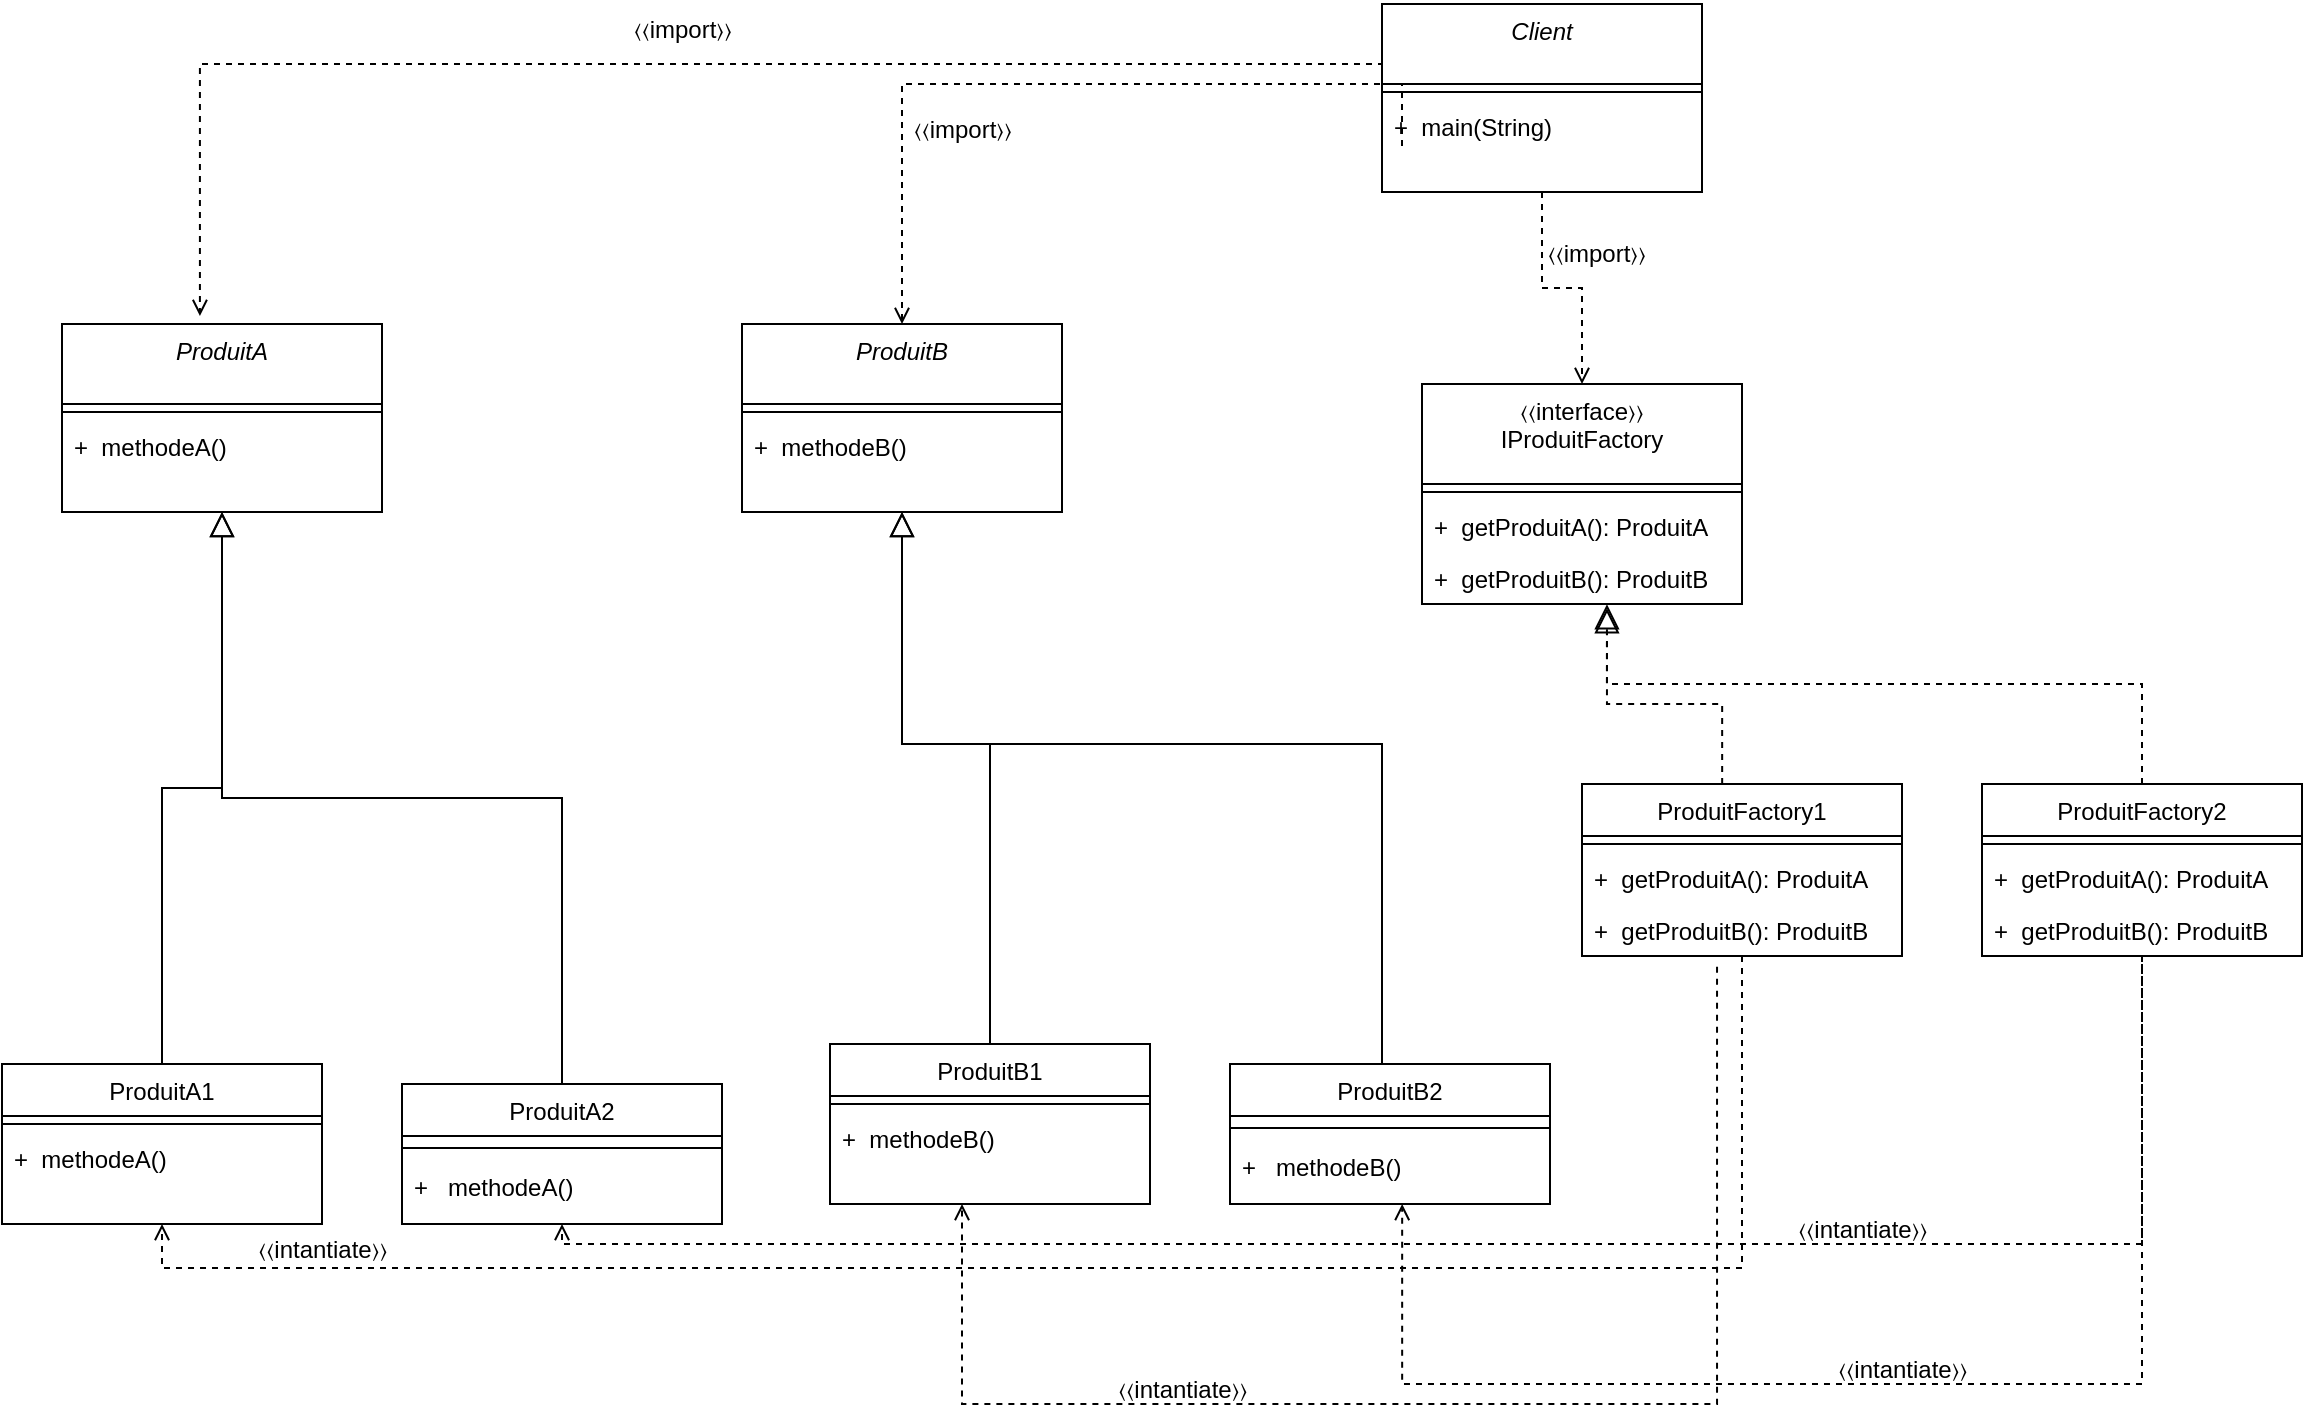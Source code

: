 <mxfile version="22.0.2" type="device">
  <diagram id="C5RBs43oDa-KdzZeNtuy" name="Page-1">
    <mxGraphModel dx="1687" dy="2161" grid="1" gridSize="10" guides="1" tooltips="1" connect="1" arrows="1" fold="1" page="1" pageScale="1" pageWidth="827" pageHeight="1169" math="0" shadow="0">
      <root>
        <mxCell id="WIyWlLk6GJQsqaUBKTNV-0" />
        <mxCell id="WIyWlLk6GJQsqaUBKTNV-1" parent="WIyWlLk6GJQsqaUBKTNV-0" />
        <mxCell id="zkfFHV4jXpPFQw0GAbJ--0" value="ProduitA" style="swimlane;fontStyle=2;align=center;verticalAlign=top;childLayout=stackLayout;horizontal=1;startSize=40;horizontalStack=0;resizeParent=1;resizeLast=0;collapsible=1;marginBottom=0;rounded=0;shadow=0;strokeWidth=1;" parent="WIyWlLk6GJQsqaUBKTNV-1" vertex="1">
          <mxGeometry x="30" y="160" width="160" height="94" as="geometry">
            <mxRectangle x="230" y="140" width="160" height="26" as="alternateBounds" />
          </mxGeometry>
        </mxCell>
        <mxCell id="zkfFHV4jXpPFQw0GAbJ--4" value="" style="line;html=1;strokeWidth=1;align=left;verticalAlign=middle;spacingTop=-1;spacingLeft=3;spacingRight=3;rotatable=0;labelPosition=right;points=[];portConstraint=eastwest;" parent="zkfFHV4jXpPFQw0GAbJ--0" vertex="1">
          <mxGeometry y="40" width="160" height="8" as="geometry" />
        </mxCell>
        <mxCell id="zkfFHV4jXpPFQw0GAbJ--5" value="+  methodeA()" style="text;align=left;verticalAlign=top;spacingLeft=4;spacingRight=4;overflow=hidden;rotatable=0;points=[[0,0.5],[1,0.5]];portConstraint=eastwest;" parent="zkfFHV4jXpPFQw0GAbJ--0" vertex="1">
          <mxGeometry y="48" width="160" height="26" as="geometry" />
        </mxCell>
        <mxCell id="zkfFHV4jXpPFQw0GAbJ--6" value="ProduitA1" style="swimlane;fontStyle=0;align=center;verticalAlign=top;childLayout=stackLayout;horizontal=1;startSize=26;horizontalStack=0;resizeParent=1;resizeLast=0;collapsible=1;marginBottom=0;rounded=0;shadow=0;strokeWidth=1;" parent="WIyWlLk6GJQsqaUBKTNV-1" vertex="1">
          <mxGeometry y="530" width="160" height="80" as="geometry">
            <mxRectangle x="130" y="380" width="160" height="26" as="alternateBounds" />
          </mxGeometry>
        </mxCell>
        <mxCell id="zkfFHV4jXpPFQw0GAbJ--9" value="" style="line;html=1;strokeWidth=1;align=left;verticalAlign=middle;spacingTop=-1;spacingLeft=3;spacingRight=3;rotatable=0;labelPosition=right;points=[];portConstraint=eastwest;" parent="zkfFHV4jXpPFQw0GAbJ--6" vertex="1">
          <mxGeometry y="26" width="160" height="8" as="geometry" />
        </mxCell>
        <mxCell id="oQ-_Mc8RY4aTvoE0Y0aC-4" value="+  methodeA()" style="text;align=left;verticalAlign=top;spacingLeft=4;spacingRight=4;overflow=hidden;rotatable=0;points=[[0,0.5],[1,0.5]];portConstraint=eastwest;" parent="zkfFHV4jXpPFQw0GAbJ--6" vertex="1">
          <mxGeometry y="34" width="160" height="26" as="geometry" />
        </mxCell>
        <mxCell id="zkfFHV4jXpPFQw0GAbJ--12" value="" style="endArrow=block;endSize=10;endFill=0;shadow=0;strokeWidth=1;rounded=0;edgeStyle=elbowEdgeStyle;elbow=vertical;" parent="WIyWlLk6GJQsqaUBKTNV-1" source="zkfFHV4jXpPFQw0GAbJ--6" target="zkfFHV4jXpPFQw0GAbJ--0" edge="1">
          <mxGeometry width="160" relative="1" as="geometry">
            <mxPoint x="200" y="203" as="sourcePoint" />
            <mxPoint x="200" y="203" as="targetPoint" />
          </mxGeometry>
        </mxCell>
        <mxCell id="zkfFHV4jXpPFQw0GAbJ--13" value="ProduitA2" style="swimlane;fontStyle=0;align=center;verticalAlign=top;childLayout=stackLayout;horizontal=1;startSize=26;horizontalStack=0;resizeParent=1;resizeLast=0;collapsible=1;marginBottom=0;rounded=0;shadow=0;strokeWidth=1;" parent="WIyWlLk6GJQsqaUBKTNV-1" vertex="1">
          <mxGeometry x="200" y="540" width="160" height="70" as="geometry">
            <mxRectangle x="340" y="380" width="170" height="26" as="alternateBounds" />
          </mxGeometry>
        </mxCell>
        <mxCell id="zkfFHV4jXpPFQw0GAbJ--15" value="" style="line;html=1;strokeWidth=1;align=left;verticalAlign=middle;spacingTop=-1;spacingLeft=3;spacingRight=3;rotatable=0;labelPosition=right;points=[];portConstraint=eastwest;" parent="zkfFHV4jXpPFQw0GAbJ--13" vertex="1">
          <mxGeometry y="26" width="160" height="12" as="geometry" />
        </mxCell>
        <mxCell id="zkfFHV4jXpPFQw0GAbJ--14" value="+   methodeA()" style="text;align=left;verticalAlign=top;spacingLeft=4;spacingRight=4;overflow=hidden;rotatable=0;points=[[0,0.5],[1,0.5]];portConstraint=eastwest;" parent="zkfFHV4jXpPFQw0GAbJ--13" vertex="1">
          <mxGeometry y="38" width="160" height="26" as="geometry" />
        </mxCell>
        <mxCell id="zkfFHV4jXpPFQw0GAbJ--16" value="" style="endArrow=block;endSize=10;endFill=0;shadow=0;strokeWidth=1;rounded=0;edgeStyle=elbowEdgeStyle;elbow=vertical;" parent="WIyWlLk6GJQsqaUBKTNV-1" source="zkfFHV4jXpPFQw0GAbJ--13" target="zkfFHV4jXpPFQw0GAbJ--0" edge="1">
          <mxGeometry width="160" relative="1" as="geometry">
            <mxPoint x="210" y="373" as="sourcePoint" />
            <mxPoint x="310" y="271" as="targetPoint" />
          </mxGeometry>
        </mxCell>
        <mxCell id="zkfFHV4jXpPFQw0GAbJ--17" value="〈〈interface〉〉&#xa;IProduitFactory" style="swimlane;fontStyle=0;align=center;verticalAlign=top;childLayout=stackLayout;horizontal=1;startSize=50;horizontalStack=0;resizeParent=1;resizeLast=0;collapsible=1;marginBottom=0;rounded=0;shadow=0;strokeWidth=1;" parent="WIyWlLk6GJQsqaUBKTNV-1" vertex="1">
          <mxGeometry x="710" y="190" width="160" height="110" as="geometry">
            <mxRectangle x="550" y="140" width="160" height="26" as="alternateBounds" />
          </mxGeometry>
        </mxCell>
        <mxCell id="zkfFHV4jXpPFQw0GAbJ--23" value="" style="line;html=1;strokeWidth=1;align=left;verticalAlign=middle;spacingTop=-1;spacingLeft=3;spacingRight=3;rotatable=0;labelPosition=right;points=[];portConstraint=eastwest;" parent="zkfFHV4jXpPFQw0GAbJ--17" vertex="1">
          <mxGeometry y="50" width="160" height="8" as="geometry" />
        </mxCell>
        <mxCell id="zkfFHV4jXpPFQw0GAbJ--24" value="+  getProduitA(): ProduitA" style="text;align=left;verticalAlign=top;spacingLeft=4;spacingRight=4;overflow=hidden;rotatable=0;points=[[0,0.5],[1,0.5]];portConstraint=eastwest;" parent="zkfFHV4jXpPFQw0GAbJ--17" vertex="1">
          <mxGeometry y="58" width="160" height="26" as="geometry" />
        </mxCell>
        <mxCell id="l_bhFs61q79G6U3nl0qW-18" value="+  getProduitB(): ProduitB" style="text;align=left;verticalAlign=top;spacingLeft=4;spacingRight=4;overflow=hidden;rotatable=0;points=[[0,0.5],[1,0.5]];portConstraint=eastwest;" vertex="1" parent="zkfFHV4jXpPFQw0GAbJ--17">
          <mxGeometry y="84" width="160" height="26" as="geometry" />
        </mxCell>
        <mxCell id="zkfFHV4jXpPFQw0GAbJ--26" value="" style="endArrow=open;shadow=0;strokeWidth=1;rounded=0;endFill=1;edgeStyle=elbowEdgeStyle;elbow=vertical;dashed=1;exitX=0.5;exitY=1;exitDx=0;exitDy=0;" parent="WIyWlLk6GJQsqaUBKTNV-1" source="oQ-_Mc8RY4aTvoE0Y0aC-0" target="zkfFHV4jXpPFQw0GAbJ--17" edge="1">
          <mxGeometry x="0.5" y="41" relative="1" as="geometry">
            <mxPoint x="380" y="192" as="sourcePoint" />
            <mxPoint x="540" y="192" as="targetPoint" />
            <mxPoint x="-40" y="32" as="offset" />
          </mxGeometry>
        </mxCell>
        <mxCell id="zkfFHV4jXpPFQw0GAbJ--27" value="" style="resizable=0;align=left;verticalAlign=bottom;labelBackgroundColor=none;fontSize=12;" parent="zkfFHV4jXpPFQw0GAbJ--26" connectable="0" vertex="1">
          <mxGeometry x="-1" relative="1" as="geometry">
            <mxPoint y="4" as="offset" />
          </mxGeometry>
        </mxCell>
        <mxCell id="oQ-_Mc8RY4aTvoE0Y0aC-0" value="Client" style="swimlane;fontStyle=2;align=center;verticalAlign=top;childLayout=stackLayout;horizontal=1;startSize=40;horizontalStack=0;resizeParent=1;resizeLast=0;collapsible=1;marginBottom=0;rounded=0;shadow=0;strokeWidth=1;" parent="WIyWlLk6GJQsqaUBKTNV-1" vertex="1">
          <mxGeometry x="690" width="160" height="94" as="geometry">
            <mxRectangle x="230" y="140" width="160" height="26" as="alternateBounds" />
          </mxGeometry>
        </mxCell>
        <mxCell id="oQ-_Mc8RY4aTvoE0Y0aC-1" value="" style="line;html=1;strokeWidth=1;align=left;verticalAlign=middle;spacingTop=-1;spacingLeft=3;spacingRight=3;rotatable=0;labelPosition=right;points=[];portConstraint=eastwest;" parent="oQ-_Mc8RY4aTvoE0Y0aC-0" vertex="1">
          <mxGeometry y="40" width="160" height="8" as="geometry" />
        </mxCell>
        <mxCell id="oQ-_Mc8RY4aTvoE0Y0aC-2" value="+  main(String)" style="text;align=left;verticalAlign=top;spacingLeft=4;spacingRight=4;overflow=hidden;rotatable=0;points=[[0,0.5],[1,0.5]];portConstraint=eastwest;" parent="oQ-_Mc8RY4aTvoE0Y0aC-0" vertex="1">
          <mxGeometry y="48" width="160" height="26" as="geometry" />
        </mxCell>
        <mxCell id="oQ-_Mc8RY4aTvoE0Y0aC-9" value="" style="endArrow=open;shadow=0;strokeWidth=1;rounded=0;endFill=1;edgeStyle=elbowEdgeStyle;elbow=vertical;dashed=1;exitX=0;exitY=0.5;exitDx=0;exitDy=0;entryX=0.431;entryY=-0.043;entryDx=0;entryDy=0;entryPerimeter=0;" parent="WIyWlLk6GJQsqaUBKTNV-1" source="oQ-_Mc8RY4aTvoE0Y0aC-2" target="zkfFHV4jXpPFQw0GAbJ--0" edge="1">
          <mxGeometry x="0.5" y="41" relative="1" as="geometry">
            <mxPoint x="450" y="124" as="sourcePoint" />
            <mxPoint x="650" y="220" as="targetPoint" />
            <mxPoint x="-40" y="32" as="offset" />
            <Array as="points">
              <mxPoint x="240" y="30" />
            </Array>
          </mxGeometry>
        </mxCell>
        <mxCell id="oQ-_Mc8RY4aTvoE0Y0aC-10" value="" style="resizable=0;align=left;verticalAlign=bottom;labelBackgroundColor=none;fontSize=12;" parent="oQ-_Mc8RY4aTvoE0Y0aC-9" connectable="0" vertex="1">
          <mxGeometry x="-1" relative="1" as="geometry">
            <mxPoint y="4" as="offset" />
          </mxGeometry>
        </mxCell>
        <mxCell id="l_bhFs61q79G6U3nl0qW-0" value="ProduitB" style="swimlane;fontStyle=2;align=center;verticalAlign=top;childLayout=stackLayout;horizontal=1;startSize=40;horizontalStack=0;resizeParent=1;resizeLast=0;collapsible=1;marginBottom=0;rounded=0;shadow=0;strokeWidth=1;" vertex="1" parent="WIyWlLk6GJQsqaUBKTNV-1">
          <mxGeometry x="370" y="160" width="160" height="94" as="geometry">
            <mxRectangle x="230" y="140" width="160" height="26" as="alternateBounds" />
          </mxGeometry>
        </mxCell>
        <mxCell id="l_bhFs61q79G6U3nl0qW-1" value="" style="line;html=1;strokeWidth=1;align=left;verticalAlign=middle;spacingTop=-1;spacingLeft=3;spacingRight=3;rotatable=0;labelPosition=right;points=[];portConstraint=eastwest;" vertex="1" parent="l_bhFs61q79G6U3nl0qW-0">
          <mxGeometry y="40" width="160" height="8" as="geometry" />
        </mxCell>
        <mxCell id="l_bhFs61q79G6U3nl0qW-2" value="+  methodeB()" style="text;align=left;verticalAlign=top;spacingLeft=4;spacingRight=4;overflow=hidden;rotatable=0;points=[[0,0.5],[1,0.5]];portConstraint=eastwest;" vertex="1" parent="l_bhFs61q79G6U3nl0qW-0">
          <mxGeometry y="48" width="160" height="26" as="geometry" />
        </mxCell>
        <mxCell id="l_bhFs61q79G6U3nl0qW-10" value="ProduitB1" style="swimlane;fontStyle=0;align=center;verticalAlign=top;childLayout=stackLayout;horizontal=1;startSize=26;horizontalStack=0;resizeParent=1;resizeLast=0;collapsible=1;marginBottom=0;rounded=0;shadow=0;strokeWidth=1;" vertex="1" parent="WIyWlLk6GJQsqaUBKTNV-1">
          <mxGeometry x="414" y="520" width="160" height="80" as="geometry">
            <mxRectangle x="130" y="380" width="160" height="26" as="alternateBounds" />
          </mxGeometry>
        </mxCell>
        <mxCell id="l_bhFs61q79G6U3nl0qW-11" value="" style="line;html=1;strokeWidth=1;align=left;verticalAlign=middle;spacingTop=-1;spacingLeft=3;spacingRight=3;rotatable=0;labelPosition=right;points=[];portConstraint=eastwest;" vertex="1" parent="l_bhFs61q79G6U3nl0qW-10">
          <mxGeometry y="26" width="160" height="8" as="geometry" />
        </mxCell>
        <mxCell id="l_bhFs61q79G6U3nl0qW-12" value="+  methodeB()" style="text;align=left;verticalAlign=top;spacingLeft=4;spacingRight=4;overflow=hidden;rotatable=0;points=[[0,0.5],[1,0.5]];portConstraint=eastwest;" vertex="1" parent="l_bhFs61q79G6U3nl0qW-10">
          <mxGeometry y="34" width="160" height="26" as="geometry" />
        </mxCell>
        <mxCell id="l_bhFs61q79G6U3nl0qW-13" value="ProduitB2" style="swimlane;fontStyle=0;align=center;verticalAlign=top;childLayout=stackLayout;horizontal=1;startSize=26;horizontalStack=0;resizeParent=1;resizeLast=0;collapsible=1;marginBottom=0;rounded=0;shadow=0;strokeWidth=1;" vertex="1" parent="WIyWlLk6GJQsqaUBKTNV-1">
          <mxGeometry x="614" y="530" width="160" height="70" as="geometry">
            <mxRectangle x="340" y="380" width="170" height="26" as="alternateBounds" />
          </mxGeometry>
        </mxCell>
        <mxCell id="l_bhFs61q79G6U3nl0qW-14" value="" style="line;html=1;strokeWidth=1;align=left;verticalAlign=middle;spacingTop=-1;spacingLeft=3;spacingRight=3;rotatable=0;labelPosition=right;points=[];portConstraint=eastwest;" vertex="1" parent="l_bhFs61q79G6U3nl0qW-13">
          <mxGeometry y="26" width="160" height="12" as="geometry" />
        </mxCell>
        <mxCell id="l_bhFs61q79G6U3nl0qW-15" value="+   methodeB()" style="text;align=left;verticalAlign=top;spacingLeft=4;spacingRight=4;overflow=hidden;rotatable=0;points=[[0,0.5],[1,0.5]];portConstraint=eastwest;" vertex="1" parent="l_bhFs61q79G6U3nl0qW-13">
          <mxGeometry y="38" width="160" height="26" as="geometry" />
        </mxCell>
        <mxCell id="l_bhFs61q79G6U3nl0qW-16" value="" style="endArrow=block;endSize=10;endFill=0;shadow=0;strokeWidth=1;rounded=0;edgeStyle=elbowEdgeStyle;elbow=vertical;exitX=0.475;exitY=0;exitDx=0;exitDy=0;exitPerimeter=0;entryX=0.5;entryY=1;entryDx=0;entryDy=0;" edge="1" parent="WIyWlLk6GJQsqaUBKTNV-1" source="l_bhFs61q79G6U3nl0qW-13" target="l_bhFs61q79G6U3nl0qW-0">
          <mxGeometry width="160" relative="1" as="geometry">
            <mxPoint x="680" y="526" as="sourcePoint" />
            <mxPoint x="450" y="260" as="targetPoint" />
            <Array as="points">
              <mxPoint x="540" y="370" />
            </Array>
          </mxGeometry>
        </mxCell>
        <mxCell id="l_bhFs61q79G6U3nl0qW-17" value="" style="endArrow=block;endSize=10;endFill=0;shadow=0;strokeWidth=1;rounded=0;edgeStyle=elbowEdgeStyle;elbow=vertical;exitX=0.5;exitY=0;exitDx=0;exitDy=0;entryX=0.5;entryY=1;entryDx=0;entryDy=0;" edge="1" parent="WIyWlLk6GJQsqaUBKTNV-1" source="l_bhFs61q79G6U3nl0qW-10" target="l_bhFs61q79G6U3nl0qW-0">
          <mxGeometry width="160" relative="1" as="geometry">
            <mxPoint x="470" y="520" as="sourcePoint" />
            <mxPoint x="460" y="270" as="targetPoint" />
            <Array as="points">
              <mxPoint x="450" y="370" />
            </Array>
          </mxGeometry>
        </mxCell>
        <mxCell id="l_bhFs61q79G6U3nl0qW-19" value="ProduitFactory2" style="swimlane;fontStyle=0;align=center;verticalAlign=top;childLayout=stackLayout;horizontal=1;startSize=26;horizontalStack=0;resizeParent=1;resizeLast=0;collapsible=1;marginBottom=0;rounded=0;shadow=0;strokeWidth=1;" vertex="1" parent="WIyWlLk6GJQsqaUBKTNV-1">
          <mxGeometry x="990" y="390" width="160" height="86" as="geometry">
            <mxRectangle x="550" y="140" width="160" height="26" as="alternateBounds" />
          </mxGeometry>
        </mxCell>
        <mxCell id="l_bhFs61q79G6U3nl0qW-20" value="" style="line;html=1;strokeWidth=1;align=left;verticalAlign=middle;spacingTop=-1;spacingLeft=3;spacingRight=3;rotatable=0;labelPosition=right;points=[];portConstraint=eastwest;" vertex="1" parent="l_bhFs61q79G6U3nl0qW-19">
          <mxGeometry y="26" width="160" height="8" as="geometry" />
        </mxCell>
        <mxCell id="l_bhFs61q79G6U3nl0qW-21" value="+  getProduitA(): ProduitA" style="text;align=left;verticalAlign=top;spacingLeft=4;spacingRight=4;overflow=hidden;rotatable=0;points=[[0,0.5],[1,0.5]];portConstraint=eastwest;" vertex="1" parent="l_bhFs61q79G6U3nl0qW-19">
          <mxGeometry y="34" width="160" height="26" as="geometry" />
        </mxCell>
        <mxCell id="l_bhFs61q79G6U3nl0qW-22" value="+  getProduitB(): ProduitB" style="text;align=left;verticalAlign=top;spacingLeft=4;spacingRight=4;overflow=hidden;rotatable=0;points=[[0,0.5],[1,0.5]];portConstraint=eastwest;" vertex="1" parent="l_bhFs61q79G6U3nl0qW-19">
          <mxGeometry y="60" width="160" height="26" as="geometry" />
        </mxCell>
        <mxCell id="l_bhFs61q79G6U3nl0qW-23" value="ProduitFactory1" style="swimlane;fontStyle=0;align=center;verticalAlign=top;childLayout=stackLayout;horizontal=1;startSize=26;horizontalStack=0;resizeParent=1;resizeLast=0;collapsible=1;marginBottom=0;rounded=0;shadow=0;strokeWidth=1;" vertex="1" parent="WIyWlLk6GJQsqaUBKTNV-1">
          <mxGeometry x="790" y="390" width="160" height="86" as="geometry">
            <mxRectangle x="550" y="140" width="160" height="26" as="alternateBounds" />
          </mxGeometry>
        </mxCell>
        <mxCell id="l_bhFs61q79G6U3nl0qW-24" value="" style="line;html=1;strokeWidth=1;align=left;verticalAlign=middle;spacingTop=-1;spacingLeft=3;spacingRight=3;rotatable=0;labelPosition=right;points=[];portConstraint=eastwest;" vertex="1" parent="l_bhFs61q79G6U3nl0qW-23">
          <mxGeometry y="26" width="160" height="8" as="geometry" />
        </mxCell>
        <mxCell id="l_bhFs61q79G6U3nl0qW-25" value="+  getProduitA(): ProduitA" style="text;align=left;verticalAlign=top;spacingLeft=4;spacingRight=4;overflow=hidden;rotatable=0;points=[[0,0.5],[1,0.5]];portConstraint=eastwest;" vertex="1" parent="l_bhFs61q79G6U3nl0qW-23">
          <mxGeometry y="34" width="160" height="26" as="geometry" />
        </mxCell>
        <mxCell id="l_bhFs61q79G6U3nl0qW-26" value="+  getProduitB(): ProduitB" style="text;align=left;verticalAlign=top;spacingLeft=4;spacingRight=4;overflow=hidden;rotatable=0;points=[[0,0.5],[1,0.5]];portConstraint=eastwest;" vertex="1" parent="l_bhFs61q79G6U3nl0qW-23">
          <mxGeometry y="60" width="160" height="26" as="geometry" />
        </mxCell>
        <mxCell id="l_bhFs61q79G6U3nl0qW-28" value="〈〈import〉〉" style="text;html=1;align=center;verticalAlign=middle;resizable=0;points=[];autosize=1;strokeColor=none;fillColor=none;" vertex="1" parent="WIyWlLk6GJQsqaUBKTNV-1">
          <mxGeometry x="305" y="-2" width="70" height="30" as="geometry" />
        </mxCell>
        <mxCell id="l_bhFs61q79G6U3nl0qW-29" value="" style="endArrow=open;shadow=0;strokeWidth=1;rounded=0;endFill=1;edgeStyle=elbowEdgeStyle;elbow=vertical;dashed=1;exitX=0;exitY=0.5;exitDx=0;exitDy=0;entryX=0.5;entryY=0;entryDx=0;entryDy=0;" edge="1" parent="WIyWlLk6GJQsqaUBKTNV-1" target="l_bhFs61q79G6U3nl0qW-0">
          <mxGeometry x="0.5" y="41" relative="1" as="geometry">
            <mxPoint x="700" y="71" as="sourcePoint" />
            <mxPoint x="109" y="166" as="targetPoint" />
            <mxPoint x="-40" y="32" as="offset" />
            <Array as="points">
              <mxPoint x="250" y="40" />
            </Array>
          </mxGeometry>
        </mxCell>
        <mxCell id="l_bhFs61q79G6U3nl0qW-30" value="" style="resizable=0;align=left;verticalAlign=bottom;labelBackgroundColor=none;fontSize=12;" connectable="0" vertex="1" parent="l_bhFs61q79G6U3nl0qW-29">
          <mxGeometry x="-1" relative="1" as="geometry">
            <mxPoint y="4" as="offset" />
          </mxGeometry>
        </mxCell>
        <mxCell id="l_bhFs61q79G6U3nl0qW-31" value="〈〈import〉〉" style="text;html=1;align=center;verticalAlign=middle;resizable=0;points=[];autosize=1;strokeColor=none;fillColor=none;" vertex="1" parent="WIyWlLk6GJQsqaUBKTNV-1">
          <mxGeometry x="445" y="48" width="70" height="30" as="geometry" />
        </mxCell>
        <mxCell id="l_bhFs61q79G6U3nl0qW-32" value="〈〈import〉〉" style="text;html=1;align=center;verticalAlign=middle;resizable=0;points=[];autosize=1;strokeColor=none;fillColor=none;" vertex="1" parent="WIyWlLk6GJQsqaUBKTNV-1">
          <mxGeometry x="762" y="110" width="70" height="30" as="geometry" />
        </mxCell>
        <mxCell id="l_bhFs61q79G6U3nl0qW-33" value="" style="endArrow=open;shadow=0;strokeWidth=1;rounded=0;endFill=1;edgeStyle=elbowEdgeStyle;elbow=vertical;dashed=1;exitX=0.5;exitY=1.154;exitDx=0;exitDy=0;entryX=0.538;entryY=1.231;entryDx=0;entryDy=0;entryPerimeter=0;exitPerimeter=0;" edge="1" parent="WIyWlLk6GJQsqaUBKTNV-1" source="l_bhFs61q79G6U3nl0qW-22" target="l_bhFs61q79G6U3nl0qW-15">
          <mxGeometry x="0.5" y="41" relative="1" as="geometry">
            <mxPoint x="1111" y="616" as="sourcePoint" />
            <mxPoint x="520" y="711" as="targetPoint" />
            <mxPoint x="-40" y="32" as="offset" />
            <Array as="points">
              <mxPoint x="890" y="690" />
            </Array>
          </mxGeometry>
        </mxCell>
        <mxCell id="l_bhFs61q79G6U3nl0qW-34" value="" style="resizable=0;align=left;verticalAlign=bottom;labelBackgroundColor=none;fontSize=12;" connectable="0" vertex="1" parent="l_bhFs61q79G6U3nl0qW-33">
          <mxGeometry x="-1" relative="1" as="geometry">
            <mxPoint y="4" as="offset" />
          </mxGeometry>
        </mxCell>
        <mxCell id="l_bhFs61q79G6U3nl0qW-35" value="" style="endArrow=open;shadow=0;strokeWidth=1;rounded=0;endFill=1;edgeStyle=elbowEdgeStyle;elbow=vertical;dashed=1;entryX=0.5;entryY=1;entryDx=0;entryDy=0;" edge="1" parent="WIyWlLk6GJQsqaUBKTNV-1" source="l_bhFs61q79G6U3nl0qW-22" target="zkfFHV4jXpPFQw0GAbJ--13">
          <mxGeometry x="0.5" y="41" relative="1" as="geometry">
            <mxPoint x="1121" y="651" as="sourcePoint" />
            <mxPoint x="530" y="746" as="targetPoint" />
            <mxPoint x="-40" y="32" as="offset" />
            <Array as="points">
              <mxPoint x="671" y="620" />
            </Array>
          </mxGeometry>
        </mxCell>
        <mxCell id="l_bhFs61q79G6U3nl0qW-36" value="" style="resizable=0;align=left;verticalAlign=bottom;labelBackgroundColor=none;fontSize=12;" connectable="0" vertex="1" parent="l_bhFs61q79G6U3nl0qW-35">
          <mxGeometry x="-1" relative="1" as="geometry">
            <mxPoint y="4" as="offset" />
          </mxGeometry>
        </mxCell>
        <mxCell id="l_bhFs61q79G6U3nl0qW-37" value="" style="endArrow=open;shadow=0;strokeWidth=1;rounded=0;endFill=1;edgeStyle=elbowEdgeStyle;elbow=vertical;dashed=1;entryX=0.5;entryY=1;entryDx=0;entryDy=0;" edge="1" parent="WIyWlLk6GJQsqaUBKTNV-1" source="l_bhFs61q79G6U3nl0qW-26" target="zkfFHV4jXpPFQw0GAbJ--6">
          <mxGeometry x="0.5" y="41" relative="1" as="geometry">
            <mxPoint x="910" y="488" as="sourcePoint" />
            <mxPoint x="120" y="622" as="targetPoint" />
            <mxPoint x="-40" y="32" as="offset" />
            <Array as="points">
              <mxPoint x="511" y="632" />
            </Array>
          </mxGeometry>
        </mxCell>
        <mxCell id="l_bhFs61q79G6U3nl0qW-38" value="" style="resizable=0;align=left;verticalAlign=bottom;labelBackgroundColor=none;fontSize=12;" connectable="0" vertex="1" parent="l_bhFs61q79G6U3nl0qW-37">
          <mxGeometry x="-1" relative="1" as="geometry">
            <mxPoint y="4" as="offset" />
          </mxGeometry>
        </mxCell>
        <mxCell id="l_bhFs61q79G6U3nl0qW-39" value="" style="endArrow=open;shadow=0;strokeWidth=1;rounded=0;endFill=1;edgeStyle=elbowEdgeStyle;elbow=vertical;dashed=1;exitX=0.422;exitY=1.205;exitDx=0;exitDy=0;exitPerimeter=0;" edge="1" parent="WIyWlLk6GJQsqaUBKTNV-1" source="l_bhFs61q79G6U3nl0qW-26">
          <mxGeometry x="0.5" y="41" relative="1" as="geometry">
            <mxPoint x="1080" y="490" as="sourcePoint" />
            <mxPoint x="480" y="600" as="targetPoint" />
            <mxPoint x="-40" y="32" as="offset" />
            <Array as="points">
              <mxPoint x="900" y="700" />
            </Array>
          </mxGeometry>
        </mxCell>
        <mxCell id="l_bhFs61q79G6U3nl0qW-40" value="" style="resizable=0;align=left;verticalAlign=bottom;labelBackgroundColor=none;fontSize=12;" connectable="0" vertex="1" parent="l_bhFs61q79G6U3nl0qW-39">
          <mxGeometry x="-1" relative="1" as="geometry">
            <mxPoint y="4" as="offset" />
          </mxGeometry>
        </mxCell>
        <mxCell id="l_bhFs61q79G6U3nl0qW-41" value="〈〈intantiate〉〉" style="text;html=1;align=center;verticalAlign=middle;resizable=0;points=[];autosize=1;strokeColor=none;fillColor=none;" vertex="1" parent="WIyWlLk6GJQsqaUBKTNV-1">
          <mxGeometry x="545" y="678" width="90" height="30" as="geometry" />
        </mxCell>
        <mxCell id="l_bhFs61q79G6U3nl0qW-42" value="〈〈intantiate〉〉" style="text;html=1;align=center;verticalAlign=middle;resizable=0;points=[];autosize=1;strokeColor=none;fillColor=none;" vertex="1" parent="WIyWlLk6GJQsqaUBKTNV-1">
          <mxGeometry x="905" y="668" width="90" height="30" as="geometry" />
        </mxCell>
        <mxCell id="l_bhFs61q79G6U3nl0qW-43" value="〈〈intantiate〉〉" style="text;html=1;align=center;verticalAlign=middle;resizable=0;points=[];autosize=1;strokeColor=none;fillColor=none;" vertex="1" parent="WIyWlLk6GJQsqaUBKTNV-1">
          <mxGeometry x="885" y="598" width="90" height="30" as="geometry" />
        </mxCell>
        <mxCell id="l_bhFs61q79G6U3nl0qW-44" value="〈〈intantiate〉〉" style="text;html=1;align=center;verticalAlign=middle;resizable=0;points=[];autosize=1;strokeColor=none;fillColor=none;" vertex="1" parent="WIyWlLk6GJQsqaUBKTNV-1">
          <mxGeometry x="115" y="608" width="90" height="30" as="geometry" />
        </mxCell>
        <mxCell id="l_bhFs61q79G6U3nl0qW-45" value="" style="endArrow=block;endSize=10;endFill=0;shadow=0;strokeWidth=1;rounded=0;edgeStyle=elbowEdgeStyle;elbow=vertical;exitX=0.5;exitY=0;exitDx=0;exitDy=0;entryX=0.578;entryY=1.083;entryDx=0;entryDy=0;entryPerimeter=0;dashed=1;" edge="1" parent="WIyWlLk6GJQsqaUBKTNV-1" source="l_bhFs61q79G6U3nl0qW-19" target="l_bhFs61q79G6U3nl0qW-18">
          <mxGeometry width="160" relative="1" as="geometry">
            <mxPoint x="1090" y="386" as="sourcePoint" />
            <mxPoint x="850" y="110" as="targetPoint" />
            <Array as="points">
              <mxPoint x="920" y="340" />
            </Array>
          </mxGeometry>
        </mxCell>
        <mxCell id="l_bhFs61q79G6U3nl0qW-47" value="" style="endArrow=block;endSize=10;endFill=0;shadow=0;strokeWidth=1;rounded=0;edgeStyle=elbowEdgeStyle;elbow=vertical;dashed=1;exitX=0.438;exitY=0;exitDx=0;exitDy=0;exitPerimeter=0;entryX=0.578;entryY=1.006;entryDx=0;entryDy=0;entryPerimeter=0;" edge="1" parent="WIyWlLk6GJQsqaUBKTNV-1" source="l_bhFs61q79G6U3nl0qW-23" target="l_bhFs61q79G6U3nl0qW-18">
          <mxGeometry width="160" relative="1" as="geometry">
            <mxPoint x="860" y="370" as="sourcePoint" />
            <mxPoint x="800" y="300" as="targetPoint" />
            <Array as="points">
              <mxPoint x="930" y="350" />
            </Array>
          </mxGeometry>
        </mxCell>
      </root>
    </mxGraphModel>
  </diagram>
</mxfile>
